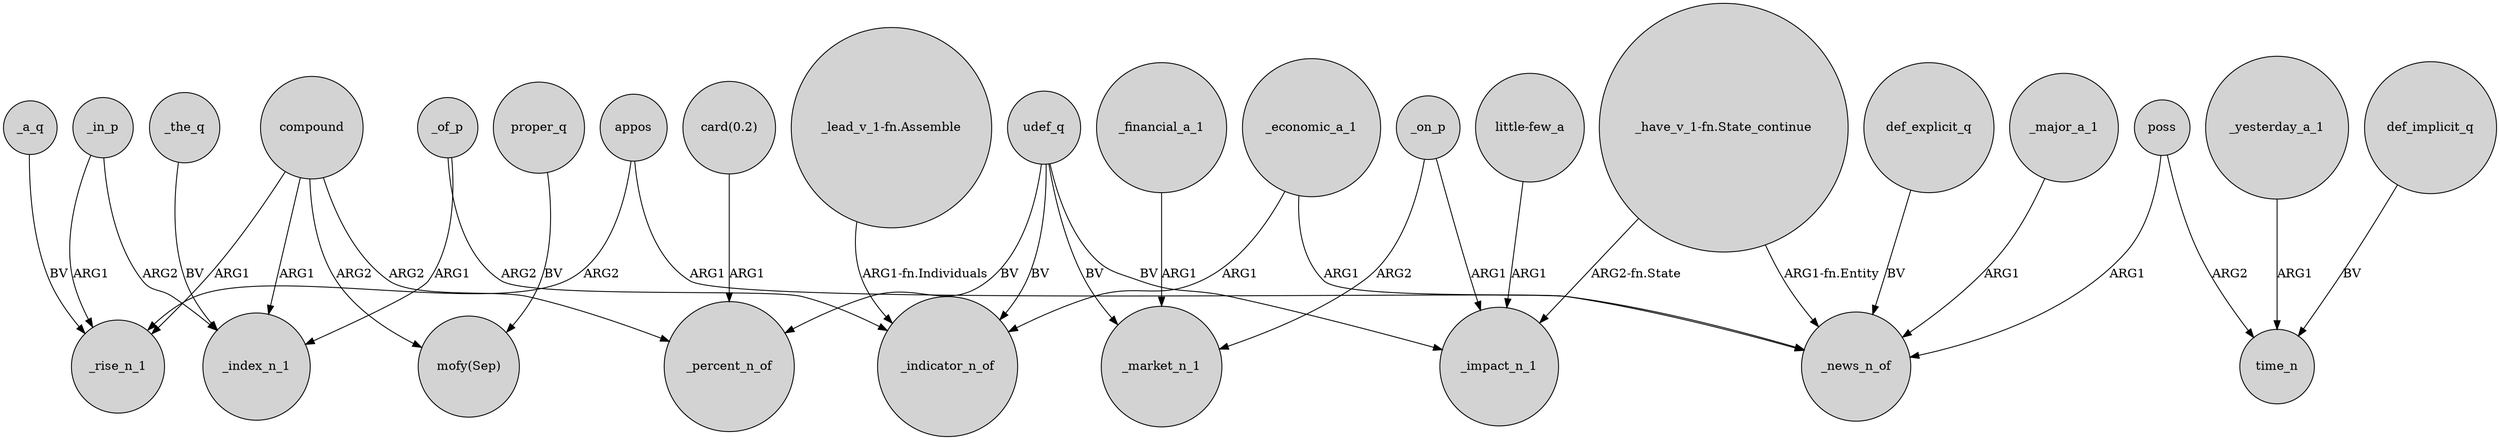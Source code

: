 digraph {
	node [shape=circle style=filled]
	_a_q -> _rise_n_1 [label=BV]
	udef_q -> _market_n_1 [label=BV]
	compound -> _rise_n_1 [label=ARG1]
	appos -> _news_n_of [label=ARG1]
	"_have_v_1-fn.State_continue" -> _impact_n_1 [label="ARG2-fn.State"]
	_major_a_1 -> _news_n_of [label=ARG1]
	_economic_a_1 -> _news_n_of [label=ARG1]
	_financial_a_1 -> _market_n_1 [label=ARG1]
	_yesterday_a_1 -> time_n [label=ARG1]
	_on_p -> _market_n_1 [label=ARG2]
	_the_q -> _index_n_1 [label=BV]
	"_lead_v_1-fn.Assemble" -> _indicator_n_of [label="ARG1-fn.Individuals"]
	_in_p -> _index_n_1 [label=ARG2]
	_economic_a_1 -> _indicator_n_of [label=ARG1]
	udef_q -> _impact_n_1 [label=BV]
	compound -> "mofy(Sep)" [label=ARG2]
	udef_q -> _percent_n_of [label=BV]
	"little-few_a" -> _impact_n_1 [label=ARG1]
	compound -> _percent_n_of [label=ARG2]
	"card(0.2)" -> _percent_n_of [label=ARG1]
	def_explicit_q -> _news_n_of [label=BV]
	compound -> _index_n_1 [label=ARG1]
	poss -> _news_n_of [label=ARG1]
	proper_q -> "mofy(Sep)" [label=BV]
	poss -> time_n [label=ARG2]
	_of_p -> _indicator_n_of [label=ARG2]
	udef_q -> _indicator_n_of [label=BV]
	_in_p -> _rise_n_1 [label=ARG1]
	"_have_v_1-fn.State_continue" -> _news_n_of [label="ARG1-fn.Entity"]
	appos -> _rise_n_1 [label=ARG2]
	_of_p -> _index_n_1 [label=ARG1]
	_on_p -> _impact_n_1 [label=ARG1]
	def_implicit_q -> time_n [label=BV]
}
